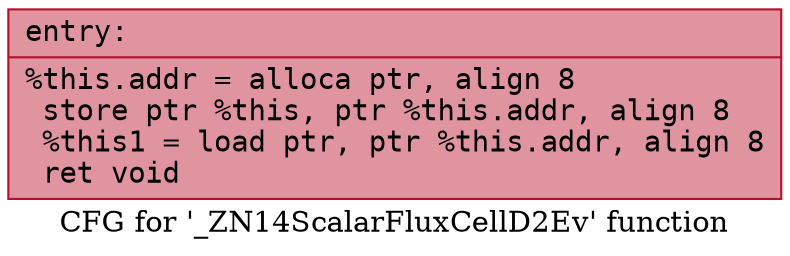digraph "CFG for '_ZN14ScalarFluxCellD2Ev' function" {
	label="CFG for '_ZN14ScalarFluxCellD2Ev' function";

	Node0x556c3c8129f0 [shape=record,color="#b70d28ff", style=filled, fillcolor="#b70d2870" fontname="Courier",label="{entry:\l|  %this.addr = alloca ptr, align 8\l  store ptr %this, ptr %this.addr, align 8\l  %this1 = load ptr, ptr %this.addr, align 8\l  ret void\l}"];
}
